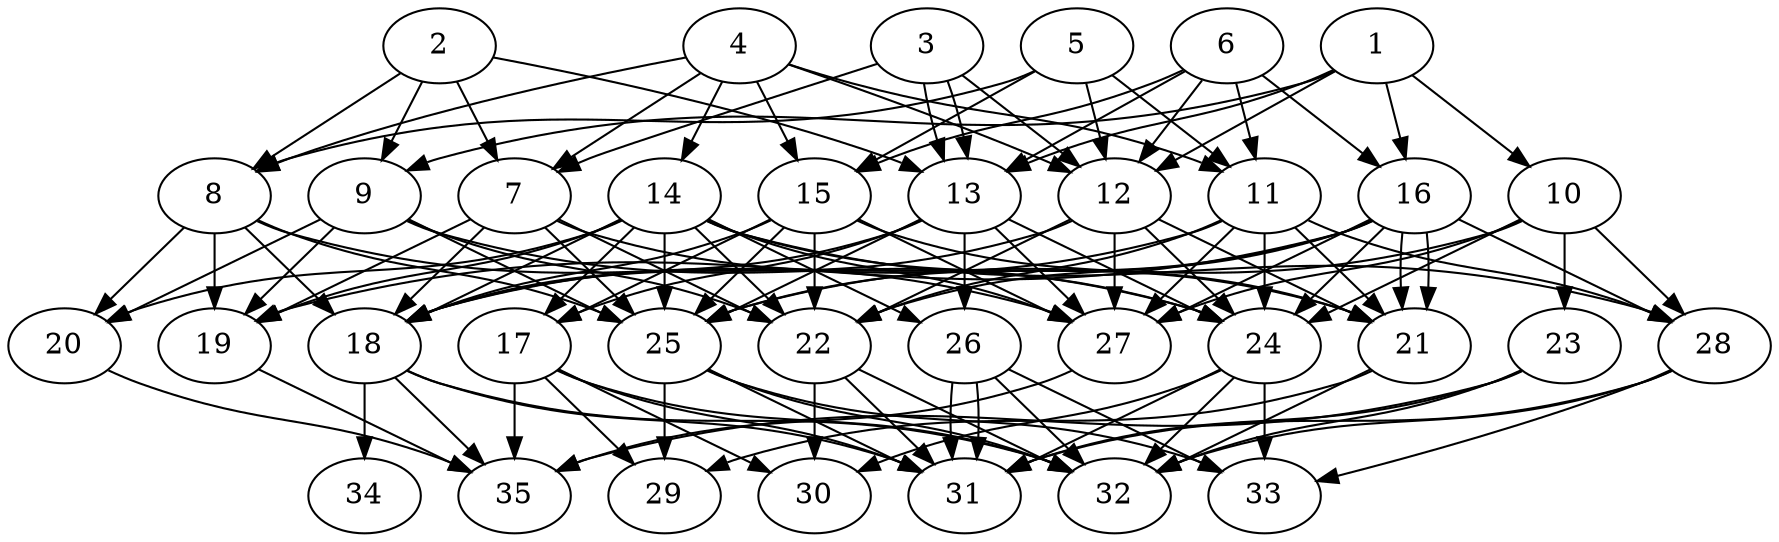 // DAG automatically generated by daggen at Tue Aug  6 16:28:02 2019
// ./daggen --dot -n 35 --ccr 0.5 --fat 0.7 --regular 0.5 --density 0.8 --mindata 5242880 --maxdata 52428800 
digraph G {
  1 [size="92403712", alpha="0.03", expect_size="46201856"] 
  1 -> 9 [size ="46201856"]
  1 -> 10 [size ="46201856"]
  1 -> 12 [size ="46201856"]
  1 -> 13 [size ="46201856"]
  1 -> 16 [size ="46201856"]
  2 [size="96581632", alpha="0.14", expect_size="48290816"] 
  2 -> 7 [size ="48290816"]
  2 -> 8 [size ="48290816"]
  2 -> 9 [size ="48290816"]
  2 -> 13 [size ="48290816"]
  3 [size="59154432", alpha="0.18", expect_size="29577216"] 
  3 -> 7 [size ="29577216"]
  3 -> 12 [size ="29577216"]
  3 -> 13 [size ="29577216"]
  3 -> 13 [size ="29577216"]
  4 [size="18515968", alpha="0.16", expect_size="9257984"] 
  4 -> 7 [size ="9257984"]
  4 -> 8 [size ="9257984"]
  4 -> 11 [size ="9257984"]
  4 -> 12 [size ="9257984"]
  4 -> 14 [size ="9257984"]
  4 -> 15 [size ="9257984"]
  5 [size="50032640", alpha="0.18", expect_size="25016320"] 
  5 -> 8 [size ="25016320"]
  5 -> 11 [size ="25016320"]
  5 -> 12 [size ="25016320"]
  5 -> 15 [size ="25016320"]
  6 [size="94818304", alpha="0.11", expect_size="47409152"] 
  6 -> 11 [size ="47409152"]
  6 -> 12 [size ="47409152"]
  6 -> 13 [size ="47409152"]
  6 -> 15 [size ="47409152"]
  6 -> 16 [size ="47409152"]
  7 [size="79005696", alpha="0.03", expect_size="39502848"] 
  7 -> 18 [size ="39502848"]
  7 -> 19 [size ="39502848"]
  7 -> 22 [size ="39502848"]
  7 -> 24 [size ="39502848"]
  7 -> 25 [size ="39502848"]
  8 [size="44013568", alpha="0.09", expect_size="22006784"] 
  8 -> 18 [size ="22006784"]
  8 -> 19 [size ="22006784"]
  8 -> 20 [size ="22006784"]
  8 -> 25 [size ="22006784"]
  8 -> 27 [size ="22006784"]
  9 [size="12855296", alpha="0.13", expect_size="6427648"] 
  9 -> 19 [size ="6427648"]
  9 -> 20 [size ="6427648"]
  9 -> 22 [size ="6427648"]
  9 -> 24 [size ="6427648"]
  9 -> 25 [size ="6427648"]
  10 [size="15456256", alpha="0.04", expect_size="7728128"] 
  10 -> 23 [size ="7728128"]
  10 -> 24 [size ="7728128"]
  10 -> 25 [size ="7728128"]
  10 -> 27 [size ="7728128"]
  10 -> 28 [size ="7728128"]
  11 [size="56295424", alpha="0.11", expect_size="28147712"] 
  11 -> 18 [size ="28147712"]
  11 -> 21 [size ="28147712"]
  11 -> 22 [size ="28147712"]
  11 -> 24 [size ="28147712"]
  11 -> 27 [size ="28147712"]
  11 -> 28 [size ="28147712"]
  12 [size="70037504", alpha="0.04", expect_size="35018752"] 
  12 -> 18 [size ="35018752"]
  12 -> 21 [size ="35018752"]
  12 -> 22 [size ="35018752"]
  12 -> 24 [size ="35018752"]
  12 -> 27 [size ="35018752"]
  13 [size="39413760", alpha="0.06", expect_size="19706880"] 
  13 -> 17 [size ="19706880"]
  13 -> 18 [size ="19706880"]
  13 -> 24 [size ="19706880"]
  13 -> 25 [size ="19706880"]
  13 -> 26 [size ="19706880"]
  13 -> 27 [size ="19706880"]
  14 [size="28688384", alpha="0.15", expect_size="14344192"] 
  14 -> 17 [size ="14344192"]
  14 -> 18 [size ="14344192"]
  14 -> 19 [size ="14344192"]
  14 -> 20 [size ="14344192"]
  14 -> 21 [size ="14344192"]
  14 -> 22 [size ="14344192"]
  14 -> 25 [size ="14344192"]
  14 -> 26 [size ="14344192"]
  14 -> 27 [size ="14344192"]
  14 -> 28 [size ="14344192"]
  15 [size="104210432", alpha="0.19", expect_size="52105216"] 
  15 -> 17 [size ="52105216"]
  15 -> 18 [size ="52105216"]
  15 -> 21 [size ="52105216"]
  15 -> 22 [size ="52105216"]
  15 -> 25 [size ="52105216"]
  15 -> 27 [size ="52105216"]
  16 [size="94588928", alpha="0.09", expect_size="47294464"] 
  16 -> 19 [size ="47294464"]
  16 -> 21 [size ="47294464"]
  16 -> 21 [size ="47294464"]
  16 -> 22 [size ="47294464"]
  16 -> 24 [size ="47294464"]
  16 -> 25 [size ="47294464"]
  16 -> 27 [size ="47294464"]
  16 -> 28 [size ="47294464"]
  17 [size="51185664", alpha="0.11", expect_size="25592832"] 
  17 -> 29 [size ="25592832"]
  17 -> 30 [size ="25592832"]
  17 -> 31 [size ="25592832"]
  17 -> 32 [size ="25592832"]
  17 -> 35 [size ="25592832"]
  18 [size="66217984", alpha="0.17", expect_size="33108992"] 
  18 -> 31 [size ="33108992"]
  18 -> 32 [size ="33108992"]
  18 -> 34 [size ="33108992"]
  18 -> 35 [size ="33108992"]
  19 [size="15161344", alpha="0.10", expect_size="7580672"] 
  19 -> 35 [size ="7580672"]
  20 [size="78073856", alpha="0.09", expect_size="39036928"] 
  20 -> 35 [size ="39036928"]
  21 [size="95494144", alpha="0.06", expect_size="47747072"] 
  21 -> 29 [size ="47747072"]
  21 -> 32 [size ="47747072"]
  22 [size="55363584", alpha="0.02", expect_size="27681792"] 
  22 -> 30 [size ="27681792"]
  22 -> 31 [size ="27681792"]
  22 -> 32 [size ="27681792"]
  23 [size="71905280", alpha="0.07", expect_size="35952640"] 
  23 -> 31 [size ="35952640"]
  23 -> 32 [size ="35952640"]
  23 -> 35 [size ="35952640"]
  24 [size="99475456", alpha="0.14", expect_size="49737728"] 
  24 -> 30 [size ="49737728"]
  24 -> 31 [size ="49737728"]
  24 -> 32 [size ="49737728"]
  24 -> 33 [size ="49737728"]
  25 [size="75034624", alpha="0.10", expect_size="37517312"] 
  25 -> 29 [size ="37517312"]
  25 -> 31 [size ="37517312"]
  25 -> 32 [size ="37517312"]
  25 -> 33 [size ="37517312"]
  26 [size="72339456", alpha="0.04", expect_size="36169728"] 
  26 -> 31 [size ="36169728"]
  26 -> 31 [size ="36169728"]
  26 -> 32 [size ="36169728"]
  26 -> 33 [size ="36169728"]
  27 [size="19722240", alpha="0.12", expect_size="9861120"] 
  27 -> 35 [size ="9861120"]
  28 [size="73781248", alpha="0.07", expect_size="36890624"] 
  28 -> 31 [size ="36890624"]
  28 -> 32 [size ="36890624"]
  28 -> 33 [size ="36890624"]
  29 [size="61931520", alpha="0.02", expect_size="30965760"] 
  30 [size="12789760", alpha="0.19", expect_size="6394880"] 
  31 [size="56408064", alpha="0.06", expect_size="28204032"] 
  32 [size="85962752", alpha="0.05", expect_size="42981376"] 
  33 [size="93177856", alpha="0.10", expect_size="46588928"] 
  34 [size="32352256", alpha="0.19", expect_size="16176128"] 
  35 [size="100261888", alpha="0.08", expect_size="50130944"] 
}
